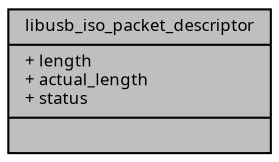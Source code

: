 digraph "libusb_iso_packet_descriptor"
{
  edge [fontname="Sans",fontsize="8",labelfontname="Sans",labelfontsize="8"];
  node [fontname="Sans",fontsize="8",shape=record];
  Node1 [label="{libusb_iso_packet_descriptor\n|+ length\l+ actual_length\l+ status\l|}",height=0.2,width=0.4,color="black", fillcolor="grey75", style="filled", fontcolor="black"];
}

